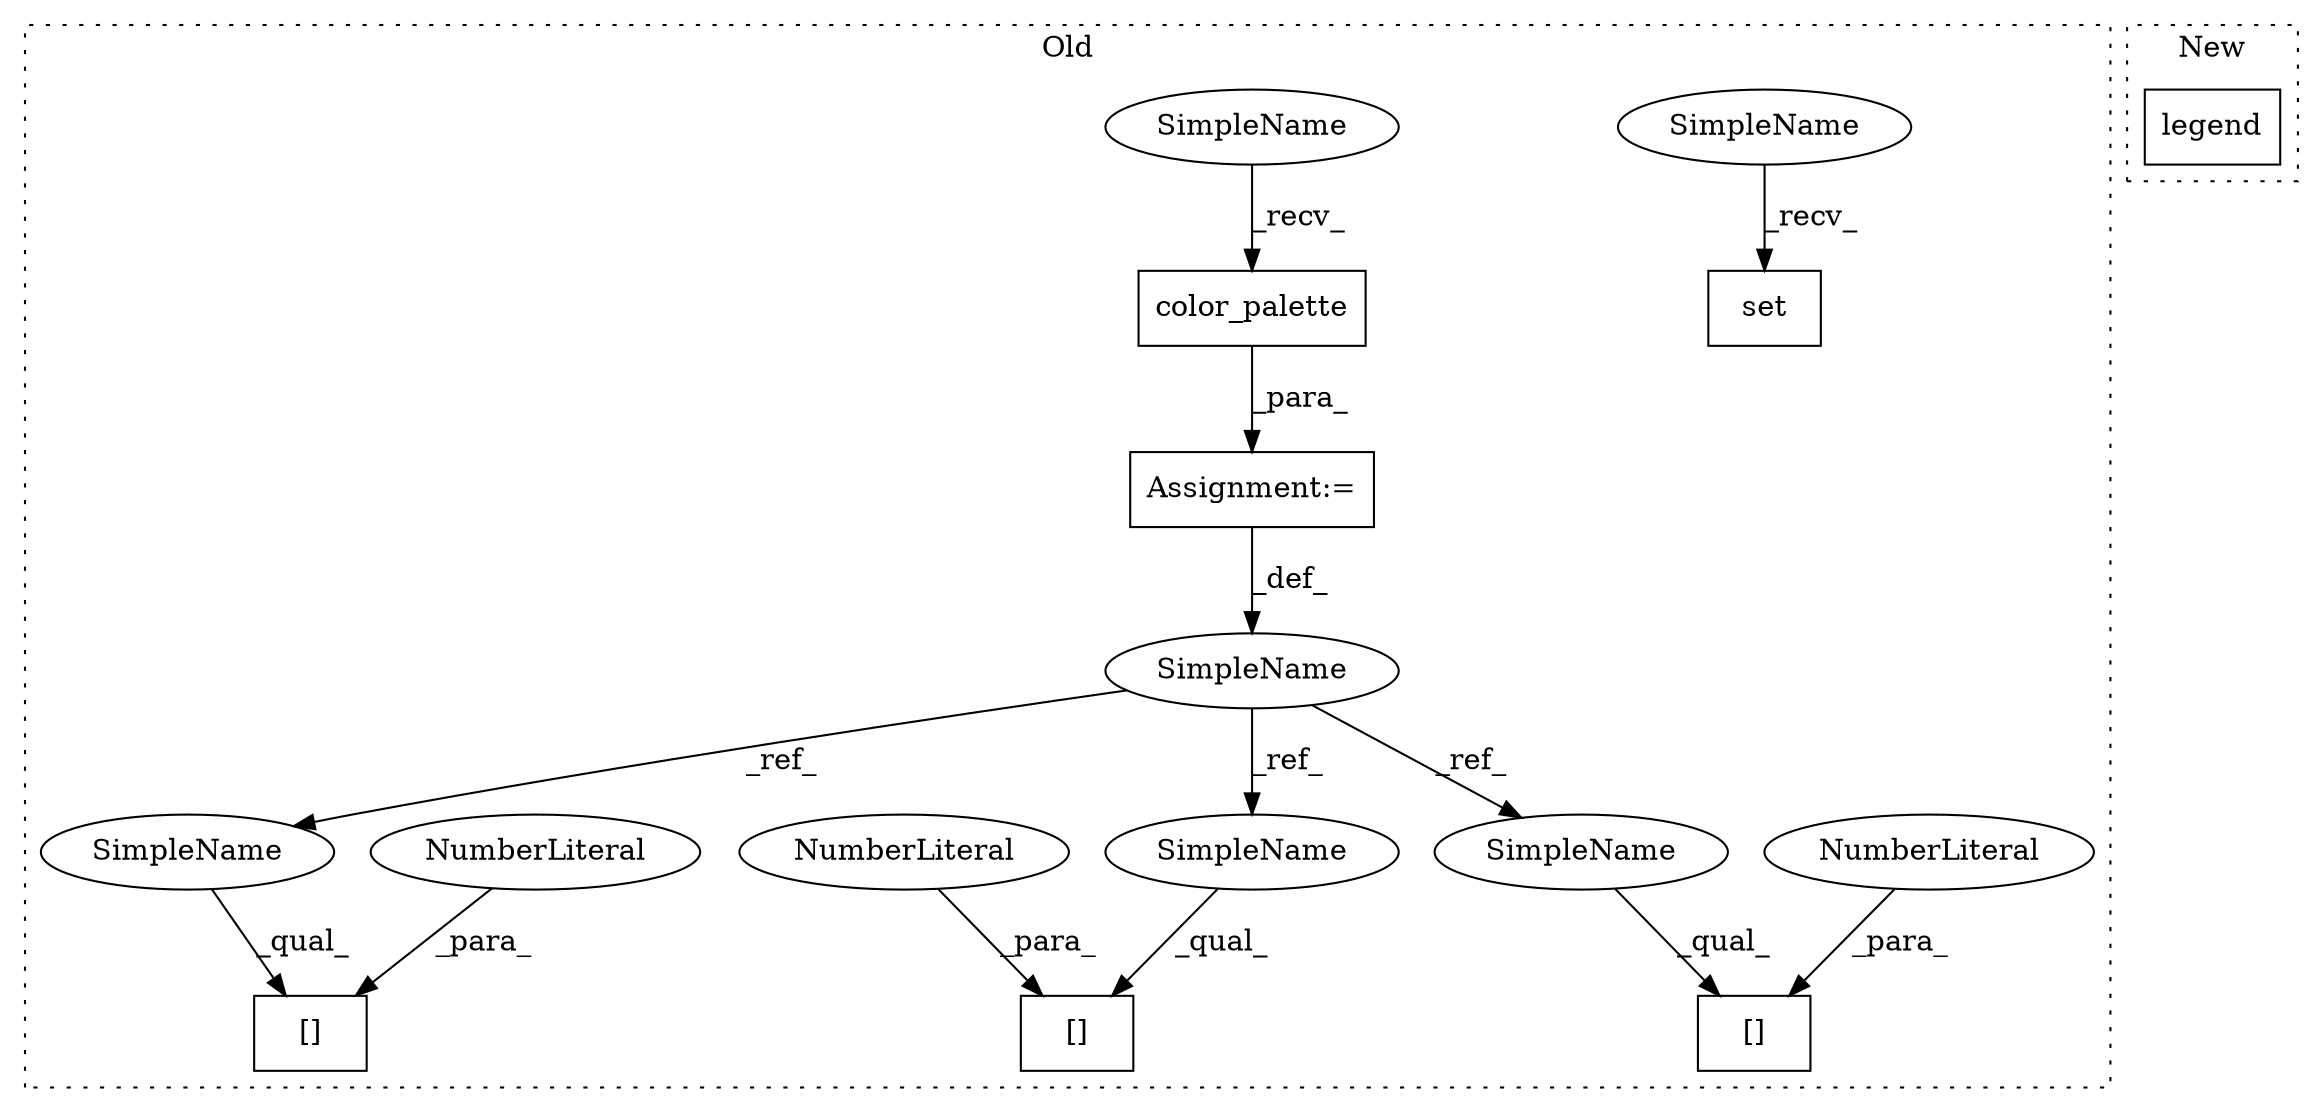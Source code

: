 digraph G {
subgraph cluster0 {
1 [label="[]" a="2" s="1471,1480" l="8,1" shape="box"];
3 [label="NumberLiteral" a="34" s="1479" l="1" shape="ellipse"];
4 [label="Assignment:=" a="7" s="551" l="1" shape="box"];
5 [label="[]" a="2" s="1168,1177" l="8,1" shape="box"];
6 [label="NumberLiteral" a="34" s="1176" l="1" shape="ellipse"];
7 [label="[]" a="2" s="1302,1311" l="8,1" shape="box"];
8 [label="NumberLiteral" a="34" s="1310" l="1" shape="ellipse"];
9 [label="SimpleName" a="42" s="544" l="7" shape="ellipse"];
10 [label="color_palette" a="32" s="560" l="15" shape="box"];
11 [label="set" a="32" s="505" l="5" shape="box"];
12 [label="SimpleName" a="42" s="497" l="7" shape="ellipse"];
13 [label="SimpleName" a="42" s="552" l="7" shape="ellipse"];
14 [label="SimpleName" a="42" s="1302" l="7" shape="ellipse"];
15 [label="SimpleName" a="42" s="1168" l="7" shape="ellipse"];
16 [label="SimpleName" a="42" s="1471" l="7" shape="ellipse"];
label = "Old";
style="dotted";
}
subgraph cluster1 {
2 [label="legend" a="32" s="2032" l="8" shape="box"];
label = "New";
style="dotted";
}
3 -> 1 [label="_para_"];
4 -> 9 [label="_def_"];
6 -> 5 [label="_para_"];
8 -> 7 [label="_para_"];
9 -> 15 [label="_ref_"];
9 -> 16 [label="_ref_"];
9 -> 14 [label="_ref_"];
10 -> 4 [label="_para_"];
12 -> 11 [label="_recv_"];
13 -> 10 [label="_recv_"];
14 -> 7 [label="_qual_"];
15 -> 5 [label="_qual_"];
16 -> 1 [label="_qual_"];
}